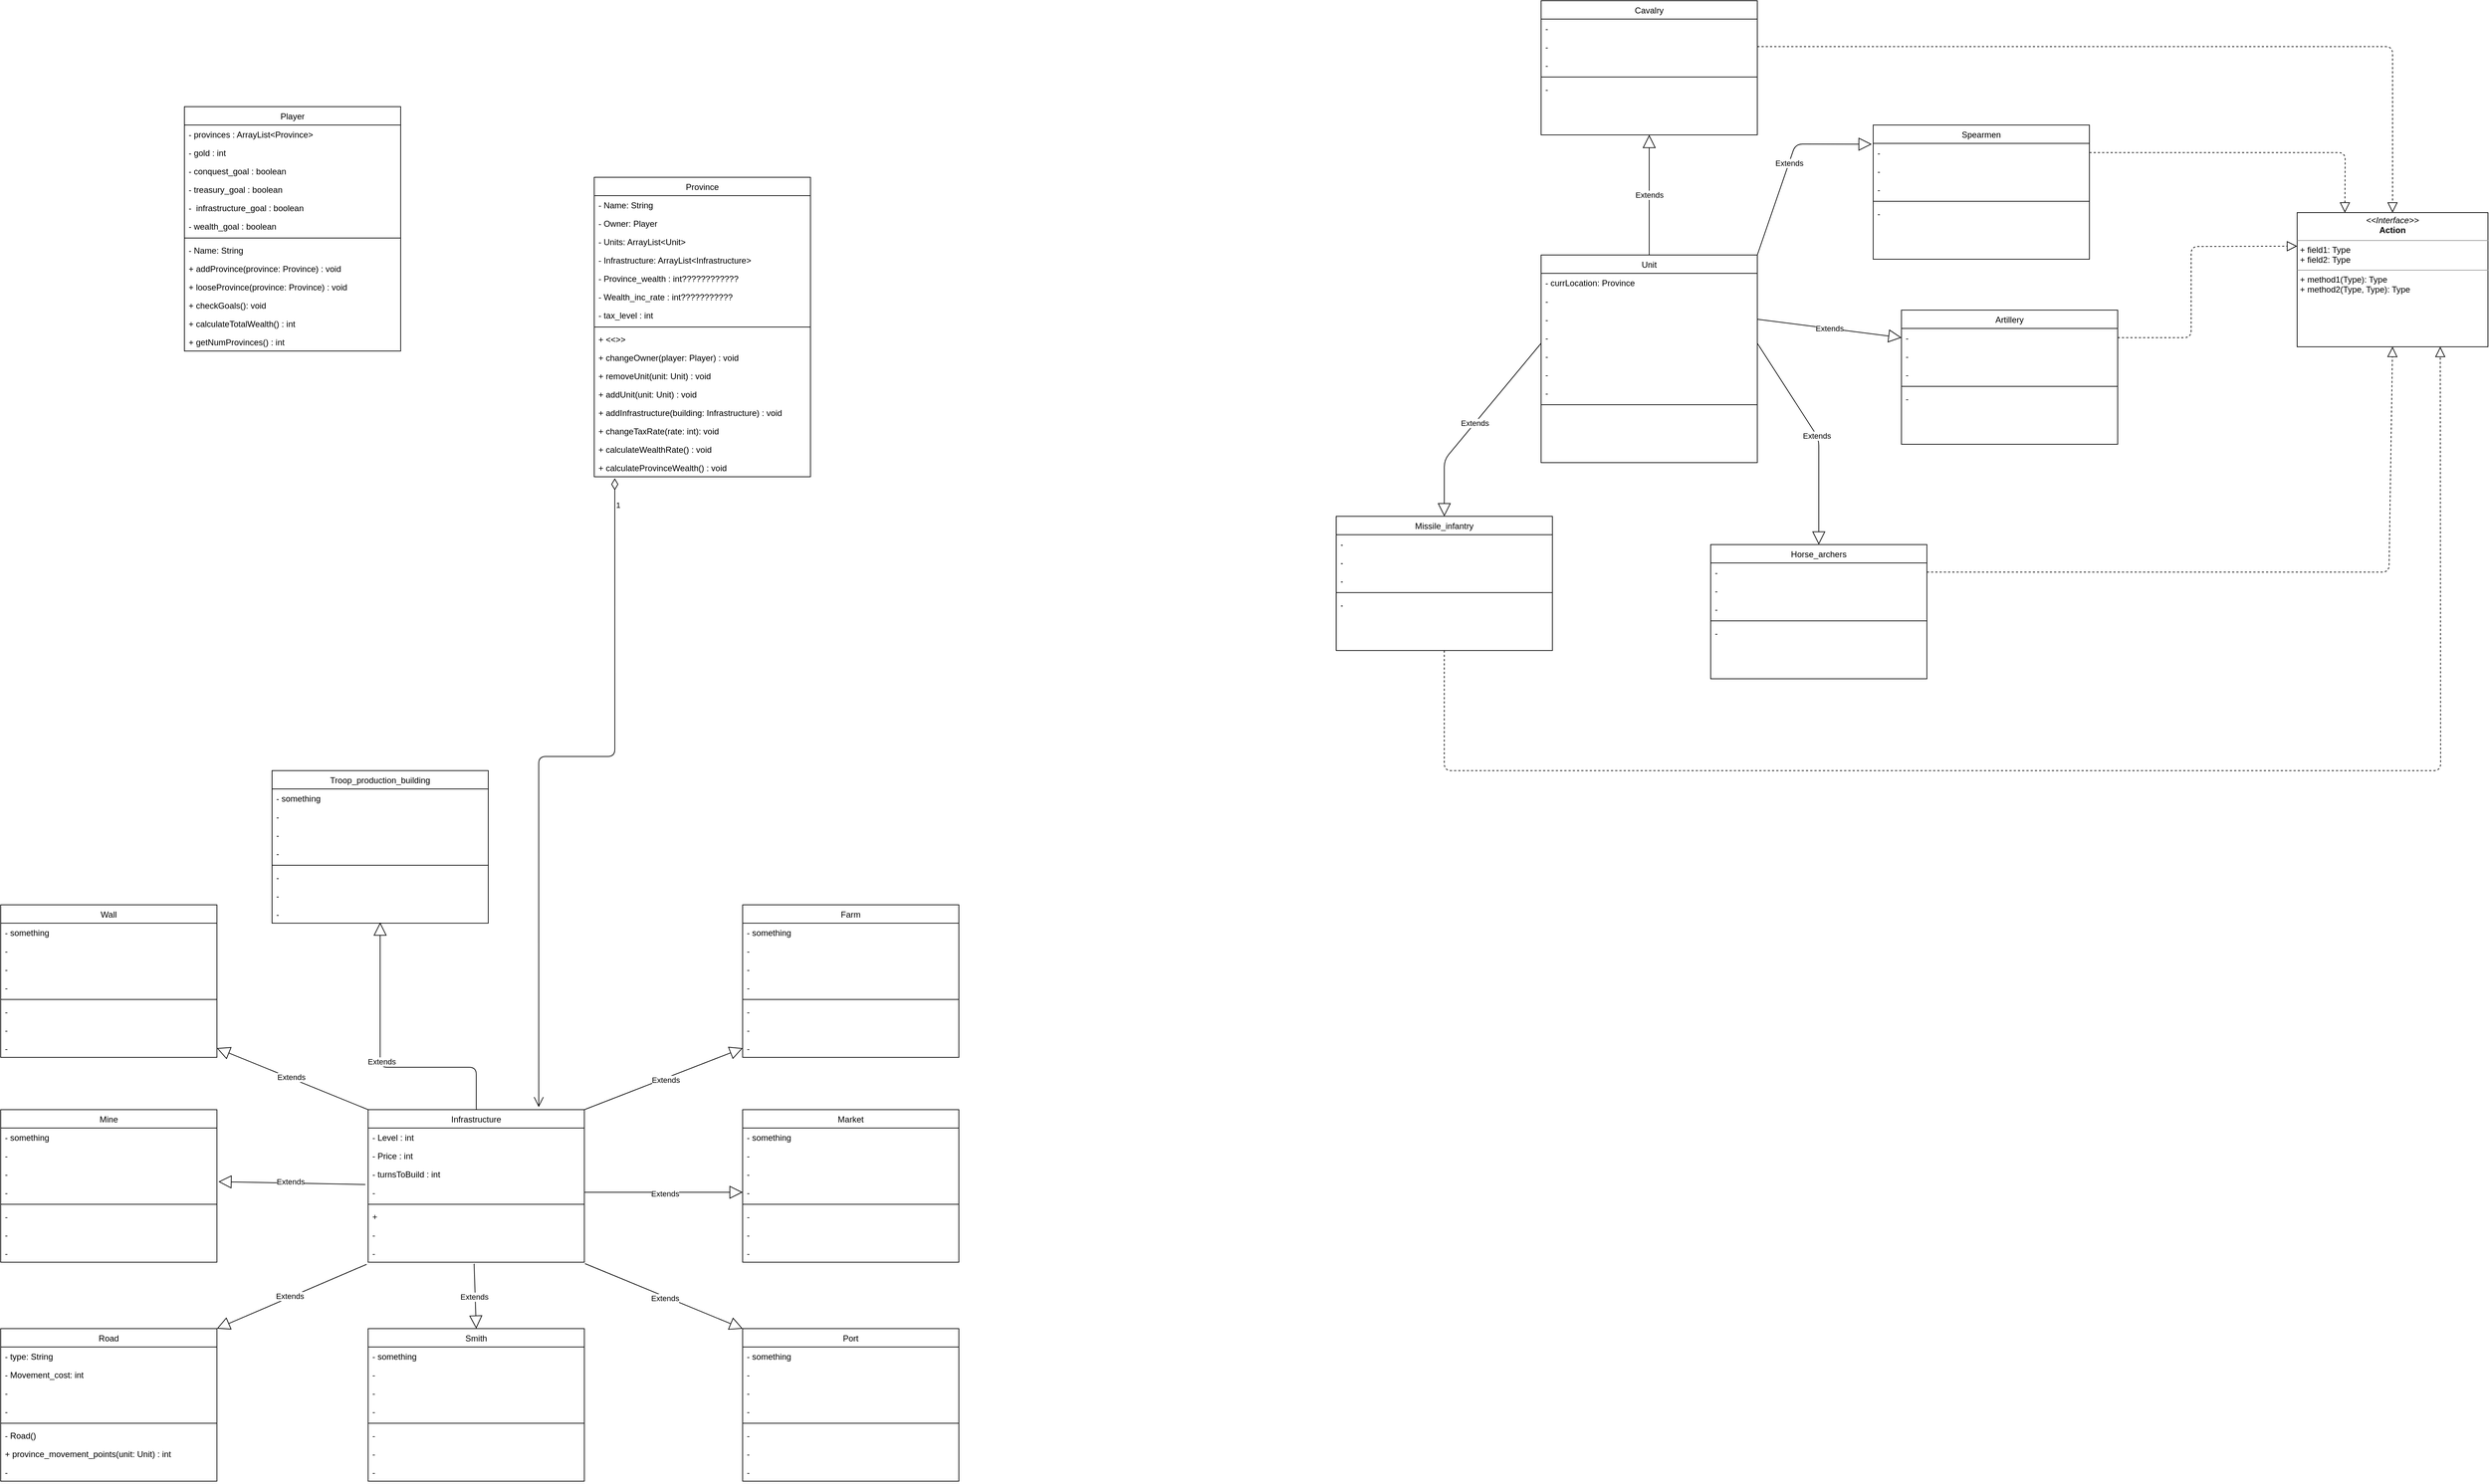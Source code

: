 <mxfile version="13.8.1" type="device"><diagram id="C5RBs43oDa-KdzZeNtuy" name="Page-1"><mxGraphModel dx="946" dy="1831" grid="1" gridSize="10" guides="1" tooltips="1" connect="1" arrows="1" fold="1" page="1" pageScale="1" pageWidth="827" pageHeight="1169" math="0" shadow="0"><root><mxCell id="WIyWlLk6GJQsqaUBKTNV-0"/><mxCell id="WIyWlLk6GJQsqaUBKTNV-1" parent="WIyWlLk6GJQsqaUBKTNV-0"/><mxCell id="051gmtlgjFWfNfmqcf8a-72" value="Market" style="swimlane;fontStyle=0;align=center;verticalAlign=top;childLayout=stackLayout;horizontal=1;startSize=26;horizontalStack=0;resizeParent=1;resizeLast=0;collapsible=1;marginBottom=0;rounded=0;shadow=0;strokeWidth=1;" parent="WIyWlLk6GJQsqaUBKTNV-1" vertex="1"><mxGeometry x="1080" y="760" width="306" height="216" as="geometry"><mxRectangle x="340" y="380" width="170" height="26" as="alternateBounds"/></mxGeometry></mxCell><mxCell id="051gmtlgjFWfNfmqcf8a-73" value="- something" style="text;align=left;verticalAlign=top;spacingLeft=4;spacingRight=4;overflow=hidden;rotatable=0;points=[[0,0.5],[1,0.5]];portConstraint=eastwest;" parent="051gmtlgjFWfNfmqcf8a-72" vertex="1"><mxGeometry y="26" width="306" height="26" as="geometry"/></mxCell><mxCell id="051gmtlgjFWfNfmqcf8a-74" value="-" style="text;align=left;verticalAlign=top;spacingLeft=4;spacingRight=4;overflow=hidden;rotatable=0;points=[[0,0.5],[1,0.5]];portConstraint=eastwest;" parent="051gmtlgjFWfNfmqcf8a-72" vertex="1"><mxGeometry y="52" width="306" height="26" as="geometry"/></mxCell><mxCell id="051gmtlgjFWfNfmqcf8a-75" value="-" style="text;align=left;verticalAlign=top;spacingLeft=4;spacingRight=4;overflow=hidden;rotatable=0;points=[[0,0.5],[1,0.5]];portConstraint=eastwest;" parent="051gmtlgjFWfNfmqcf8a-72" vertex="1"><mxGeometry y="78" width="306" height="26" as="geometry"/></mxCell><mxCell id="051gmtlgjFWfNfmqcf8a-76" value="-" style="text;align=left;verticalAlign=top;spacingLeft=4;spacingRight=4;overflow=hidden;rotatable=0;points=[[0,0.5],[1,0.5]];portConstraint=eastwest;" parent="051gmtlgjFWfNfmqcf8a-72" vertex="1"><mxGeometry y="104" width="306" height="26" as="geometry"/></mxCell><mxCell id="051gmtlgjFWfNfmqcf8a-77" value="" style="line;html=1;strokeWidth=1;align=left;verticalAlign=middle;spacingTop=-1;spacingLeft=3;spacingRight=3;rotatable=0;labelPosition=right;points=[];portConstraint=eastwest;" parent="051gmtlgjFWfNfmqcf8a-72" vertex="1"><mxGeometry y="130" width="306" height="8" as="geometry"/></mxCell><mxCell id="051gmtlgjFWfNfmqcf8a-78" value="-" style="text;align=left;verticalAlign=top;spacingLeft=4;spacingRight=4;overflow=hidden;rotatable=0;points=[[0,0.5],[1,0.5]];portConstraint=eastwest;" parent="051gmtlgjFWfNfmqcf8a-72" vertex="1"><mxGeometry y="138" width="306" height="26" as="geometry"/></mxCell><mxCell id="051gmtlgjFWfNfmqcf8a-79" value="-" style="text;align=left;verticalAlign=top;spacingLeft=4;spacingRight=4;overflow=hidden;rotatable=0;points=[[0,0.5],[1,0.5]];portConstraint=eastwest;" parent="051gmtlgjFWfNfmqcf8a-72" vertex="1"><mxGeometry y="164" width="306" height="26" as="geometry"/></mxCell><mxCell id="051gmtlgjFWfNfmqcf8a-80" value="-" style="text;align=left;verticalAlign=top;spacingLeft=4;spacingRight=4;overflow=hidden;rotatable=0;points=[[0,0.5],[1,0.5]];portConstraint=eastwest;" parent="051gmtlgjFWfNfmqcf8a-72" vertex="1"><mxGeometry y="190" width="306" height="26" as="geometry"/></mxCell><mxCell id="051gmtlgjFWfNfmqcf8a-6" value="Infrastructure" style="swimlane;fontStyle=0;align=center;verticalAlign=top;childLayout=stackLayout;horizontal=1;startSize=26;horizontalStack=0;resizeParent=1;resizeLast=0;collapsible=1;marginBottom=0;rounded=0;shadow=0;strokeWidth=1;" parent="WIyWlLk6GJQsqaUBKTNV-1" vertex="1"><mxGeometry x="550" y="760" width="306" height="216" as="geometry"><mxRectangle x="340" y="380" width="170" height="26" as="alternateBounds"/></mxGeometry></mxCell><mxCell id="051gmtlgjFWfNfmqcf8a-7" value="- Level : int" style="text;align=left;verticalAlign=top;spacingLeft=4;spacingRight=4;overflow=hidden;rotatable=0;points=[[0,0.5],[1,0.5]];portConstraint=eastwest;" parent="051gmtlgjFWfNfmqcf8a-6" vertex="1"><mxGeometry y="26" width="306" height="26" as="geometry"/></mxCell><mxCell id="051gmtlgjFWfNfmqcf8a-8" value="- Price : int" style="text;align=left;verticalAlign=top;spacingLeft=4;spacingRight=4;overflow=hidden;rotatable=0;points=[[0,0.5],[1,0.5]];portConstraint=eastwest;" parent="051gmtlgjFWfNfmqcf8a-6" vertex="1"><mxGeometry y="52" width="306" height="26" as="geometry"/></mxCell><mxCell id="051gmtlgjFWfNfmqcf8a-9" value="- turnsToBuild : int" style="text;align=left;verticalAlign=top;spacingLeft=4;spacingRight=4;overflow=hidden;rotatable=0;points=[[0,0.5],[1,0.5]];portConstraint=eastwest;" parent="051gmtlgjFWfNfmqcf8a-6" vertex="1"><mxGeometry y="78" width="306" height="26" as="geometry"/></mxCell><mxCell id="051gmtlgjFWfNfmqcf8a-10" value="-" style="text;align=left;verticalAlign=top;spacingLeft=4;spacingRight=4;overflow=hidden;rotatable=0;points=[[0,0.5],[1,0.5]];portConstraint=eastwest;" parent="051gmtlgjFWfNfmqcf8a-6" vertex="1"><mxGeometry y="104" width="306" height="26" as="geometry"/></mxCell><mxCell id="051gmtlgjFWfNfmqcf8a-11" value="" style="line;html=1;strokeWidth=1;align=left;verticalAlign=middle;spacingTop=-1;spacingLeft=3;spacingRight=3;rotatable=0;labelPosition=right;points=[];portConstraint=eastwest;" parent="051gmtlgjFWfNfmqcf8a-6" vertex="1"><mxGeometry y="130" width="306" height="8" as="geometry"/></mxCell><mxCell id="051gmtlgjFWfNfmqcf8a-12" value="+ " style="text;align=left;verticalAlign=top;spacingLeft=4;spacingRight=4;overflow=hidden;rotatable=0;points=[[0,0.5],[1,0.5]];portConstraint=eastwest;" parent="051gmtlgjFWfNfmqcf8a-6" vertex="1"><mxGeometry y="138" width="306" height="26" as="geometry"/></mxCell><mxCell id="051gmtlgjFWfNfmqcf8a-13" value="-" style="text;align=left;verticalAlign=top;spacingLeft=4;spacingRight=4;overflow=hidden;rotatable=0;points=[[0,0.5],[1,0.5]];portConstraint=eastwest;" parent="051gmtlgjFWfNfmqcf8a-6" vertex="1"><mxGeometry y="164" width="306" height="26" as="geometry"/></mxCell><mxCell id="051gmtlgjFWfNfmqcf8a-14" value="-" style="text;align=left;verticalAlign=top;spacingLeft=4;spacingRight=4;overflow=hidden;rotatable=0;points=[[0,0.5],[1,0.5]];portConstraint=eastwest;" parent="051gmtlgjFWfNfmqcf8a-6" vertex="1"><mxGeometry y="190" width="306" height="26" as="geometry"/></mxCell><mxCell id="051gmtlgjFWfNfmqcf8a-26" value="Farm" style="swimlane;fontStyle=0;align=center;verticalAlign=top;childLayout=stackLayout;horizontal=1;startSize=26;horizontalStack=0;resizeParent=1;resizeLast=0;collapsible=1;marginBottom=0;rounded=0;shadow=0;strokeWidth=1;" parent="WIyWlLk6GJQsqaUBKTNV-1" vertex="1"><mxGeometry x="1080" y="470" width="306" height="216" as="geometry"><mxRectangle x="340" y="380" width="170" height="26" as="alternateBounds"/></mxGeometry></mxCell><mxCell id="051gmtlgjFWfNfmqcf8a-27" value="- something" style="text;align=left;verticalAlign=top;spacingLeft=4;spacingRight=4;overflow=hidden;rotatable=0;points=[[0,0.5],[1,0.5]];portConstraint=eastwest;" parent="051gmtlgjFWfNfmqcf8a-26" vertex="1"><mxGeometry y="26" width="306" height="26" as="geometry"/></mxCell><mxCell id="051gmtlgjFWfNfmqcf8a-28" value="-" style="text;align=left;verticalAlign=top;spacingLeft=4;spacingRight=4;overflow=hidden;rotatable=0;points=[[0,0.5],[1,0.5]];portConstraint=eastwest;" parent="051gmtlgjFWfNfmqcf8a-26" vertex="1"><mxGeometry y="52" width="306" height="26" as="geometry"/></mxCell><mxCell id="051gmtlgjFWfNfmqcf8a-29" value="-" style="text;align=left;verticalAlign=top;spacingLeft=4;spacingRight=4;overflow=hidden;rotatable=0;points=[[0,0.5],[1,0.5]];portConstraint=eastwest;" parent="051gmtlgjFWfNfmqcf8a-26" vertex="1"><mxGeometry y="78" width="306" height="26" as="geometry"/></mxCell><mxCell id="051gmtlgjFWfNfmqcf8a-30" value="-" style="text;align=left;verticalAlign=top;spacingLeft=4;spacingRight=4;overflow=hidden;rotatable=0;points=[[0,0.5],[1,0.5]];portConstraint=eastwest;" parent="051gmtlgjFWfNfmqcf8a-26" vertex="1"><mxGeometry y="104" width="306" height="26" as="geometry"/></mxCell><mxCell id="051gmtlgjFWfNfmqcf8a-31" value="" style="line;html=1;strokeWidth=1;align=left;verticalAlign=middle;spacingTop=-1;spacingLeft=3;spacingRight=3;rotatable=0;labelPosition=right;points=[];portConstraint=eastwest;" parent="051gmtlgjFWfNfmqcf8a-26" vertex="1"><mxGeometry y="130" width="306" height="8" as="geometry"/></mxCell><mxCell id="051gmtlgjFWfNfmqcf8a-32" value="-" style="text;align=left;verticalAlign=top;spacingLeft=4;spacingRight=4;overflow=hidden;rotatable=0;points=[[0,0.5],[1,0.5]];portConstraint=eastwest;" parent="051gmtlgjFWfNfmqcf8a-26" vertex="1"><mxGeometry y="138" width="306" height="26" as="geometry"/></mxCell><mxCell id="051gmtlgjFWfNfmqcf8a-33" value="-" style="text;align=left;verticalAlign=top;spacingLeft=4;spacingRight=4;overflow=hidden;rotatable=0;points=[[0,0.5],[1,0.5]];portConstraint=eastwest;" parent="051gmtlgjFWfNfmqcf8a-26" vertex="1"><mxGeometry y="164" width="306" height="26" as="geometry"/></mxCell><mxCell id="051gmtlgjFWfNfmqcf8a-34" value="-" style="text;align=left;verticalAlign=top;spacingLeft=4;spacingRight=4;overflow=hidden;rotatable=0;points=[[0,0.5],[1,0.5]];portConstraint=eastwest;" parent="051gmtlgjFWfNfmqcf8a-26" vertex="1"><mxGeometry y="190" width="306" height="26" as="geometry"/></mxCell><mxCell id="051gmtlgjFWfNfmqcf8a-36" value="Wall" style="swimlane;fontStyle=0;align=center;verticalAlign=top;childLayout=stackLayout;horizontal=1;startSize=26;horizontalStack=0;resizeParent=1;resizeLast=0;collapsible=1;marginBottom=0;rounded=0;shadow=0;strokeWidth=1;" parent="WIyWlLk6GJQsqaUBKTNV-1" vertex="1"><mxGeometry x="30" y="470" width="306" height="216" as="geometry"><mxRectangle x="340" y="380" width="170" height="26" as="alternateBounds"/></mxGeometry></mxCell><mxCell id="051gmtlgjFWfNfmqcf8a-37" value="- something" style="text;align=left;verticalAlign=top;spacingLeft=4;spacingRight=4;overflow=hidden;rotatable=0;points=[[0,0.5],[1,0.5]];portConstraint=eastwest;" parent="051gmtlgjFWfNfmqcf8a-36" vertex="1"><mxGeometry y="26" width="306" height="26" as="geometry"/></mxCell><mxCell id="051gmtlgjFWfNfmqcf8a-38" value="-" style="text;align=left;verticalAlign=top;spacingLeft=4;spacingRight=4;overflow=hidden;rotatable=0;points=[[0,0.5],[1,0.5]];portConstraint=eastwest;" parent="051gmtlgjFWfNfmqcf8a-36" vertex="1"><mxGeometry y="52" width="306" height="26" as="geometry"/></mxCell><mxCell id="051gmtlgjFWfNfmqcf8a-39" value="-" style="text;align=left;verticalAlign=top;spacingLeft=4;spacingRight=4;overflow=hidden;rotatable=0;points=[[0,0.5],[1,0.5]];portConstraint=eastwest;" parent="051gmtlgjFWfNfmqcf8a-36" vertex="1"><mxGeometry y="78" width="306" height="26" as="geometry"/></mxCell><mxCell id="051gmtlgjFWfNfmqcf8a-40" value="-" style="text;align=left;verticalAlign=top;spacingLeft=4;spacingRight=4;overflow=hidden;rotatable=0;points=[[0,0.5],[1,0.5]];portConstraint=eastwest;" parent="051gmtlgjFWfNfmqcf8a-36" vertex="1"><mxGeometry y="104" width="306" height="26" as="geometry"/></mxCell><mxCell id="051gmtlgjFWfNfmqcf8a-41" value="" style="line;html=1;strokeWidth=1;align=left;verticalAlign=middle;spacingTop=-1;spacingLeft=3;spacingRight=3;rotatable=0;labelPosition=right;points=[];portConstraint=eastwest;" parent="051gmtlgjFWfNfmqcf8a-36" vertex="1"><mxGeometry y="130" width="306" height="8" as="geometry"/></mxCell><mxCell id="051gmtlgjFWfNfmqcf8a-42" value="-" style="text;align=left;verticalAlign=top;spacingLeft=4;spacingRight=4;overflow=hidden;rotatable=0;points=[[0,0.5],[1,0.5]];portConstraint=eastwest;" parent="051gmtlgjFWfNfmqcf8a-36" vertex="1"><mxGeometry y="138" width="306" height="26" as="geometry"/></mxCell><mxCell id="051gmtlgjFWfNfmqcf8a-43" value="-" style="text;align=left;verticalAlign=top;spacingLeft=4;spacingRight=4;overflow=hidden;rotatable=0;points=[[0,0.5],[1,0.5]];portConstraint=eastwest;" parent="051gmtlgjFWfNfmqcf8a-36" vertex="1"><mxGeometry y="164" width="306" height="26" as="geometry"/></mxCell><mxCell id="051gmtlgjFWfNfmqcf8a-44" value="-" style="text;align=left;verticalAlign=top;spacingLeft=4;spacingRight=4;overflow=hidden;rotatable=0;points=[[0,0.5],[1,0.5]];portConstraint=eastwest;" parent="051gmtlgjFWfNfmqcf8a-36" vertex="1"><mxGeometry y="190" width="306" height="26" as="geometry"/></mxCell><mxCell id="051gmtlgjFWfNfmqcf8a-63" value="Mine" style="swimlane;fontStyle=0;align=center;verticalAlign=top;childLayout=stackLayout;horizontal=1;startSize=26;horizontalStack=0;resizeParent=1;resizeLast=0;collapsible=1;marginBottom=0;rounded=0;shadow=0;strokeWidth=1;" parent="WIyWlLk6GJQsqaUBKTNV-1" vertex="1"><mxGeometry x="30" y="760" width="306" height="216" as="geometry"><mxRectangle x="340" y="380" width="170" height="26" as="alternateBounds"/></mxGeometry></mxCell><mxCell id="051gmtlgjFWfNfmqcf8a-64" value="- something" style="text;align=left;verticalAlign=top;spacingLeft=4;spacingRight=4;overflow=hidden;rotatable=0;points=[[0,0.5],[1,0.5]];portConstraint=eastwest;" parent="051gmtlgjFWfNfmqcf8a-63" vertex="1"><mxGeometry y="26" width="306" height="26" as="geometry"/></mxCell><mxCell id="051gmtlgjFWfNfmqcf8a-65" value="-" style="text;align=left;verticalAlign=top;spacingLeft=4;spacingRight=4;overflow=hidden;rotatable=0;points=[[0,0.5],[1,0.5]];portConstraint=eastwest;" parent="051gmtlgjFWfNfmqcf8a-63" vertex="1"><mxGeometry y="52" width="306" height="26" as="geometry"/></mxCell><mxCell id="051gmtlgjFWfNfmqcf8a-66" value="-" style="text;align=left;verticalAlign=top;spacingLeft=4;spacingRight=4;overflow=hidden;rotatable=0;points=[[0,0.5],[1,0.5]];portConstraint=eastwest;" parent="051gmtlgjFWfNfmqcf8a-63" vertex="1"><mxGeometry y="78" width="306" height="26" as="geometry"/></mxCell><mxCell id="051gmtlgjFWfNfmqcf8a-67" value="-" style="text;align=left;verticalAlign=top;spacingLeft=4;spacingRight=4;overflow=hidden;rotatable=0;points=[[0,0.5],[1,0.5]];portConstraint=eastwest;" parent="051gmtlgjFWfNfmqcf8a-63" vertex="1"><mxGeometry y="104" width="306" height="26" as="geometry"/></mxCell><mxCell id="051gmtlgjFWfNfmqcf8a-68" value="" style="line;html=1;strokeWidth=1;align=left;verticalAlign=middle;spacingTop=-1;spacingLeft=3;spacingRight=3;rotatable=0;labelPosition=right;points=[];portConstraint=eastwest;" parent="051gmtlgjFWfNfmqcf8a-63" vertex="1"><mxGeometry y="130" width="306" height="8" as="geometry"/></mxCell><mxCell id="051gmtlgjFWfNfmqcf8a-69" value="-" style="text;align=left;verticalAlign=top;spacingLeft=4;spacingRight=4;overflow=hidden;rotatable=0;points=[[0,0.5],[1,0.5]];portConstraint=eastwest;" parent="051gmtlgjFWfNfmqcf8a-63" vertex="1"><mxGeometry y="138" width="306" height="26" as="geometry"/></mxCell><mxCell id="051gmtlgjFWfNfmqcf8a-70" value="-" style="text;align=left;verticalAlign=top;spacingLeft=4;spacingRight=4;overflow=hidden;rotatable=0;points=[[0,0.5],[1,0.5]];portConstraint=eastwest;" parent="051gmtlgjFWfNfmqcf8a-63" vertex="1"><mxGeometry y="164" width="306" height="26" as="geometry"/></mxCell><mxCell id="051gmtlgjFWfNfmqcf8a-71" value="-" style="text;align=left;verticalAlign=top;spacingLeft=4;spacingRight=4;overflow=hidden;rotatable=0;points=[[0,0.5],[1,0.5]];portConstraint=eastwest;" parent="051gmtlgjFWfNfmqcf8a-63" vertex="1"><mxGeometry y="190" width="306" height="26" as="geometry"/></mxCell><mxCell id="zkfFHV4jXpPFQw0GAbJ--13" value="Province" style="swimlane;fontStyle=0;align=center;verticalAlign=top;childLayout=stackLayout;horizontal=1;startSize=26;horizontalStack=0;resizeParent=1;resizeLast=0;collapsible=1;marginBottom=0;rounded=0;shadow=0;strokeWidth=1;" parent="WIyWlLk6GJQsqaUBKTNV-1" vertex="1"><mxGeometry x="870" y="-560" width="306" height="424" as="geometry"><mxRectangle x="340" y="380" width="170" height="26" as="alternateBounds"/></mxGeometry></mxCell><mxCell id="051gmtlgjFWfNfmqcf8a-0" value="- Name: String" style="text;align=left;verticalAlign=top;spacingLeft=4;spacingRight=4;overflow=hidden;rotatable=0;points=[[0,0.5],[1,0.5]];portConstraint=eastwest;" parent="zkfFHV4jXpPFQw0GAbJ--13" vertex="1"><mxGeometry y="26" width="306" height="26" as="geometry"/></mxCell><mxCell id="zkfFHV4jXpPFQw0GAbJ--14" value="- Owner: Player" style="text;align=left;verticalAlign=top;spacingLeft=4;spacingRight=4;overflow=hidden;rotatable=0;points=[[0,0.5],[1,0.5]];portConstraint=eastwest;" parent="zkfFHV4jXpPFQw0GAbJ--13" vertex="1"><mxGeometry y="52" width="306" height="26" as="geometry"/></mxCell><mxCell id="051gmtlgjFWfNfmqcf8a-1" value="- Units: ArrayList&lt;Unit&gt;" style="text;align=left;verticalAlign=top;spacingLeft=4;spacingRight=4;overflow=hidden;rotatable=0;points=[[0,0.5],[1,0.5]];portConstraint=eastwest;" parent="zkfFHV4jXpPFQw0GAbJ--13" vertex="1"><mxGeometry y="78" width="306" height="26" as="geometry"/></mxCell><mxCell id="051gmtlgjFWfNfmqcf8a-2" value="- Infrastructure: ArrayList&lt;Infrastructure&gt;" style="text;align=left;verticalAlign=top;spacingLeft=4;spacingRight=4;overflow=hidden;rotatable=0;points=[[0,0.5],[1,0.5]];portConstraint=eastwest;" parent="zkfFHV4jXpPFQw0GAbJ--13" vertex="1"><mxGeometry y="104" width="306" height="26" as="geometry"/></mxCell><mxCell id="051gmtlgjFWfNfmqcf8a-15" value="- Province_wealth : int????????????" style="text;align=left;verticalAlign=top;spacingLeft=4;spacingRight=4;overflow=hidden;rotatable=0;points=[[0,0.5],[1,0.5]];portConstraint=eastwest;" parent="zkfFHV4jXpPFQw0GAbJ--13" vertex="1"><mxGeometry y="130" width="306" height="26" as="geometry"/></mxCell><mxCell id="051gmtlgjFWfNfmqcf8a-16" value="- Wealth_inc_rate : int???????????" style="text;align=left;verticalAlign=top;spacingLeft=4;spacingRight=4;overflow=hidden;rotatable=0;points=[[0,0.5],[1,0.5]];portConstraint=eastwest;" parent="zkfFHV4jXpPFQw0GAbJ--13" vertex="1"><mxGeometry y="156" width="306" height="26" as="geometry"/></mxCell><mxCell id="051gmtlgjFWfNfmqcf8a-3" value="- tax_level : int" style="text;align=left;verticalAlign=top;spacingLeft=4;spacingRight=4;overflow=hidden;rotatable=0;points=[[0,0.5],[1,0.5]];portConstraint=eastwest;" parent="zkfFHV4jXpPFQw0GAbJ--13" vertex="1"><mxGeometry y="182" width="306" height="26" as="geometry"/></mxCell><mxCell id="zkfFHV4jXpPFQw0GAbJ--15" value="" style="line;html=1;strokeWidth=1;align=left;verticalAlign=middle;spacingTop=-1;spacingLeft=3;spacingRight=3;rotatable=0;labelPosition=right;points=[];portConstraint=eastwest;" parent="zkfFHV4jXpPFQw0GAbJ--13" vertex="1"><mxGeometry y="208" width="306" height="8" as="geometry"/></mxCell><mxCell id="051gmtlgjFWfNfmqcf8a-4" value="+ &lt;&lt;&gt;&gt;" style="text;align=left;verticalAlign=top;spacingLeft=4;spacingRight=4;overflow=hidden;rotatable=0;points=[[0,0.5],[1,0.5]];portConstraint=eastwest;" parent="zkfFHV4jXpPFQw0GAbJ--13" vertex="1"><mxGeometry y="216" width="306" height="26" as="geometry"/></mxCell><mxCell id="051gmtlgjFWfNfmqcf8a-5" value="+ changeOwner(player: Player) : void" style="text;align=left;verticalAlign=top;spacingLeft=4;spacingRight=4;overflow=hidden;rotatable=0;points=[[0,0.5],[1,0.5]];portConstraint=eastwest;" parent="zkfFHV4jXpPFQw0GAbJ--13" vertex="1"><mxGeometry y="242" width="306" height="26" as="geometry"/></mxCell><mxCell id="B96SqQ_CS2x9p4dho4Kg-99" value="+ removeUnit(unit: Unit) : void" style="text;align=left;verticalAlign=top;spacingLeft=4;spacingRight=4;overflow=hidden;rotatable=0;points=[[0,0.5],[1,0.5]];portConstraint=eastwest;" parent="zkfFHV4jXpPFQw0GAbJ--13" vertex="1"><mxGeometry y="268" width="306" height="26" as="geometry"/></mxCell><mxCell id="B96SqQ_CS2x9p4dho4Kg-100" value="+ addUnit(unit: Unit) : void" style="text;align=left;verticalAlign=top;spacingLeft=4;spacingRight=4;overflow=hidden;rotatable=0;points=[[0,0.5],[1,0.5]];portConstraint=eastwest;" parent="zkfFHV4jXpPFQw0GAbJ--13" vertex="1"><mxGeometry y="294" width="306" height="26" as="geometry"/></mxCell><mxCell id="B96SqQ_CS2x9p4dho4Kg-108" value="+ addInfrastructure(building: Infrastructure) : void" style="text;align=left;verticalAlign=top;spacingLeft=4;spacingRight=4;overflow=hidden;rotatable=0;points=[[0,0.5],[1,0.5]];portConstraint=eastwest;" parent="zkfFHV4jXpPFQw0GAbJ--13" vertex="1"><mxGeometry y="320" width="306" height="26" as="geometry"/></mxCell><mxCell id="B96SqQ_CS2x9p4dho4Kg-109" value="+ changeTaxRate(rate: int): void" style="text;align=left;verticalAlign=top;spacingLeft=4;spacingRight=4;overflow=hidden;rotatable=0;points=[[0,0.5],[1,0.5]];portConstraint=eastwest;" parent="zkfFHV4jXpPFQw0GAbJ--13" vertex="1"><mxGeometry y="346" width="306" height="26" as="geometry"/></mxCell><mxCell id="B96SqQ_CS2x9p4dho4Kg-110" value="+ calculateWealthRate() : void" style="text;align=left;verticalAlign=top;spacingLeft=4;spacingRight=4;overflow=hidden;rotatable=0;points=[[0,0.5],[1,0.5]];portConstraint=eastwest;" parent="zkfFHV4jXpPFQw0GAbJ--13" vertex="1"><mxGeometry y="372" width="306" height="26" as="geometry"/></mxCell><mxCell id="B96SqQ_CS2x9p4dho4Kg-111" value="+ calculateProvinceWealth() : void" style="text;align=left;verticalAlign=top;spacingLeft=4;spacingRight=4;overflow=hidden;rotatable=0;points=[[0,0.5],[1,0.5]];portConstraint=eastwest;" parent="zkfFHV4jXpPFQw0GAbJ--13" vertex="1"><mxGeometry y="398" width="306" height="26" as="geometry"/></mxCell><mxCell id="051gmtlgjFWfNfmqcf8a-45" value="Smith" style="swimlane;fontStyle=0;align=center;verticalAlign=top;childLayout=stackLayout;horizontal=1;startSize=26;horizontalStack=0;resizeParent=1;resizeLast=0;collapsible=1;marginBottom=0;rounded=0;shadow=0;strokeWidth=1;" parent="WIyWlLk6GJQsqaUBKTNV-1" vertex="1"><mxGeometry x="550" y="1070" width="306" height="216" as="geometry"><mxRectangle x="340" y="380" width="170" height="26" as="alternateBounds"/></mxGeometry></mxCell><mxCell id="051gmtlgjFWfNfmqcf8a-46" value="- something" style="text;align=left;verticalAlign=top;spacingLeft=4;spacingRight=4;overflow=hidden;rotatable=0;points=[[0,0.5],[1,0.5]];portConstraint=eastwest;" parent="051gmtlgjFWfNfmqcf8a-45" vertex="1"><mxGeometry y="26" width="306" height="26" as="geometry"/></mxCell><mxCell id="051gmtlgjFWfNfmqcf8a-47" value="-" style="text;align=left;verticalAlign=top;spacingLeft=4;spacingRight=4;overflow=hidden;rotatable=0;points=[[0,0.5],[1,0.5]];portConstraint=eastwest;" parent="051gmtlgjFWfNfmqcf8a-45" vertex="1"><mxGeometry y="52" width="306" height="26" as="geometry"/></mxCell><mxCell id="051gmtlgjFWfNfmqcf8a-48" value="-" style="text;align=left;verticalAlign=top;spacingLeft=4;spacingRight=4;overflow=hidden;rotatable=0;points=[[0,0.5],[1,0.5]];portConstraint=eastwest;" parent="051gmtlgjFWfNfmqcf8a-45" vertex="1"><mxGeometry y="78" width="306" height="26" as="geometry"/></mxCell><mxCell id="051gmtlgjFWfNfmqcf8a-49" value="-" style="text;align=left;verticalAlign=top;spacingLeft=4;spacingRight=4;overflow=hidden;rotatable=0;points=[[0,0.5],[1,0.5]];portConstraint=eastwest;" parent="051gmtlgjFWfNfmqcf8a-45" vertex="1"><mxGeometry y="104" width="306" height="26" as="geometry"/></mxCell><mxCell id="051gmtlgjFWfNfmqcf8a-50" value="" style="line;html=1;strokeWidth=1;align=left;verticalAlign=middle;spacingTop=-1;spacingLeft=3;spacingRight=3;rotatable=0;labelPosition=right;points=[];portConstraint=eastwest;" parent="051gmtlgjFWfNfmqcf8a-45" vertex="1"><mxGeometry y="130" width="306" height="8" as="geometry"/></mxCell><mxCell id="051gmtlgjFWfNfmqcf8a-51" value="-" style="text;align=left;verticalAlign=top;spacingLeft=4;spacingRight=4;overflow=hidden;rotatable=0;points=[[0,0.5],[1,0.5]];portConstraint=eastwest;" parent="051gmtlgjFWfNfmqcf8a-45" vertex="1"><mxGeometry y="138" width="306" height="26" as="geometry"/></mxCell><mxCell id="051gmtlgjFWfNfmqcf8a-52" value="-" style="text;align=left;verticalAlign=top;spacingLeft=4;spacingRight=4;overflow=hidden;rotatable=0;points=[[0,0.5],[1,0.5]];portConstraint=eastwest;" parent="051gmtlgjFWfNfmqcf8a-45" vertex="1"><mxGeometry y="164" width="306" height="26" as="geometry"/></mxCell><mxCell id="051gmtlgjFWfNfmqcf8a-53" value="-" style="text;align=left;verticalAlign=top;spacingLeft=4;spacingRight=4;overflow=hidden;rotatable=0;points=[[0,0.5],[1,0.5]];portConstraint=eastwest;" parent="051gmtlgjFWfNfmqcf8a-45" vertex="1"><mxGeometry y="190" width="306" height="26" as="geometry"/></mxCell><mxCell id="051gmtlgjFWfNfmqcf8a-81" value="Port" style="swimlane;fontStyle=0;align=center;verticalAlign=top;childLayout=stackLayout;horizontal=1;startSize=26;horizontalStack=0;resizeParent=1;resizeLast=0;collapsible=1;marginBottom=0;rounded=0;shadow=0;strokeWidth=1;" parent="WIyWlLk6GJQsqaUBKTNV-1" vertex="1"><mxGeometry x="1080" y="1070" width="306" height="216" as="geometry"><mxRectangle x="340" y="380" width="170" height="26" as="alternateBounds"/></mxGeometry></mxCell><mxCell id="051gmtlgjFWfNfmqcf8a-82" value="- something" style="text;align=left;verticalAlign=top;spacingLeft=4;spacingRight=4;overflow=hidden;rotatable=0;points=[[0,0.5],[1,0.5]];portConstraint=eastwest;" parent="051gmtlgjFWfNfmqcf8a-81" vertex="1"><mxGeometry y="26" width="306" height="26" as="geometry"/></mxCell><mxCell id="051gmtlgjFWfNfmqcf8a-83" value="-" style="text;align=left;verticalAlign=top;spacingLeft=4;spacingRight=4;overflow=hidden;rotatable=0;points=[[0,0.5],[1,0.5]];portConstraint=eastwest;" parent="051gmtlgjFWfNfmqcf8a-81" vertex="1"><mxGeometry y="52" width="306" height="26" as="geometry"/></mxCell><mxCell id="051gmtlgjFWfNfmqcf8a-84" value="-" style="text;align=left;verticalAlign=top;spacingLeft=4;spacingRight=4;overflow=hidden;rotatable=0;points=[[0,0.5],[1,0.5]];portConstraint=eastwest;" parent="051gmtlgjFWfNfmqcf8a-81" vertex="1"><mxGeometry y="78" width="306" height="26" as="geometry"/></mxCell><mxCell id="051gmtlgjFWfNfmqcf8a-85" value="-" style="text;align=left;verticalAlign=top;spacingLeft=4;spacingRight=4;overflow=hidden;rotatable=0;points=[[0,0.5],[1,0.5]];portConstraint=eastwest;" parent="051gmtlgjFWfNfmqcf8a-81" vertex="1"><mxGeometry y="104" width="306" height="26" as="geometry"/></mxCell><mxCell id="051gmtlgjFWfNfmqcf8a-86" value="" style="line;html=1;strokeWidth=1;align=left;verticalAlign=middle;spacingTop=-1;spacingLeft=3;spacingRight=3;rotatable=0;labelPosition=right;points=[];portConstraint=eastwest;" parent="051gmtlgjFWfNfmqcf8a-81" vertex="1"><mxGeometry y="130" width="306" height="8" as="geometry"/></mxCell><mxCell id="051gmtlgjFWfNfmqcf8a-87" value="-" style="text;align=left;verticalAlign=top;spacingLeft=4;spacingRight=4;overflow=hidden;rotatable=0;points=[[0,0.5],[1,0.5]];portConstraint=eastwest;" parent="051gmtlgjFWfNfmqcf8a-81" vertex="1"><mxGeometry y="138" width="306" height="26" as="geometry"/></mxCell><mxCell id="051gmtlgjFWfNfmqcf8a-88" value="-" style="text;align=left;verticalAlign=top;spacingLeft=4;spacingRight=4;overflow=hidden;rotatable=0;points=[[0,0.5],[1,0.5]];portConstraint=eastwest;" parent="051gmtlgjFWfNfmqcf8a-81" vertex="1"><mxGeometry y="164" width="306" height="26" as="geometry"/></mxCell><mxCell id="051gmtlgjFWfNfmqcf8a-89" value="-" style="text;align=left;verticalAlign=top;spacingLeft=4;spacingRight=4;overflow=hidden;rotatable=0;points=[[0,0.5],[1,0.5]];portConstraint=eastwest;" parent="051gmtlgjFWfNfmqcf8a-81" vertex="1"><mxGeometry y="190" width="306" height="26" as="geometry"/></mxCell><mxCell id="051gmtlgjFWfNfmqcf8a-54" value="Road" style="swimlane;fontStyle=0;align=center;verticalAlign=top;childLayout=stackLayout;horizontal=1;startSize=26;horizontalStack=0;resizeParent=1;resizeLast=0;collapsible=1;marginBottom=0;rounded=0;shadow=0;strokeWidth=1;" parent="WIyWlLk6GJQsqaUBKTNV-1" vertex="1"><mxGeometry x="30" y="1070" width="306" height="216" as="geometry"><mxRectangle x="340" y="380" width="170" height="26" as="alternateBounds"/></mxGeometry></mxCell><mxCell id="051gmtlgjFWfNfmqcf8a-55" value="- type: String" style="text;align=left;verticalAlign=top;spacingLeft=4;spacingRight=4;overflow=hidden;rotatable=0;points=[[0,0.5],[1,0.5]];portConstraint=eastwest;" parent="051gmtlgjFWfNfmqcf8a-54" vertex="1"><mxGeometry y="26" width="306" height="26" as="geometry"/></mxCell><mxCell id="051gmtlgjFWfNfmqcf8a-56" value="- Movement_cost: int" style="text;align=left;verticalAlign=top;spacingLeft=4;spacingRight=4;overflow=hidden;rotatable=0;points=[[0,0.5],[1,0.5]];portConstraint=eastwest;" parent="051gmtlgjFWfNfmqcf8a-54" vertex="1"><mxGeometry y="52" width="306" height="26" as="geometry"/></mxCell><mxCell id="051gmtlgjFWfNfmqcf8a-57" value="-" style="text;align=left;verticalAlign=top;spacingLeft=4;spacingRight=4;overflow=hidden;rotatable=0;points=[[0,0.5],[1,0.5]];portConstraint=eastwest;" parent="051gmtlgjFWfNfmqcf8a-54" vertex="1"><mxGeometry y="78" width="306" height="26" as="geometry"/></mxCell><mxCell id="051gmtlgjFWfNfmqcf8a-58" value="-" style="text;align=left;verticalAlign=top;spacingLeft=4;spacingRight=4;overflow=hidden;rotatable=0;points=[[0,0.5],[1,0.5]];portConstraint=eastwest;" parent="051gmtlgjFWfNfmqcf8a-54" vertex="1"><mxGeometry y="104" width="306" height="26" as="geometry"/></mxCell><mxCell id="051gmtlgjFWfNfmqcf8a-59" value="" style="line;html=1;strokeWidth=1;align=left;verticalAlign=middle;spacingTop=-1;spacingLeft=3;spacingRight=3;rotatable=0;labelPosition=right;points=[];portConstraint=eastwest;" parent="051gmtlgjFWfNfmqcf8a-54" vertex="1"><mxGeometry y="130" width="306" height="8" as="geometry"/></mxCell><mxCell id="051gmtlgjFWfNfmqcf8a-60" value="- Road()" style="text;align=left;verticalAlign=top;spacingLeft=4;spacingRight=4;overflow=hidden;rotatable=0;points=[[0,0.5],[1,0.5]];portConstraint=eastwest;" parent="051gmtlgjFWfNfmqcf8a-54" vertex="1"><mxGeometry y="138" width="306" height="26" as="geometry"/></mxCell><mxCell id="051gmtlgjFWfNfmqcf8a-61" value="+ province_movement_points(unit: Unit) : int" style="text;align=left;verticalAlign=top;spacingLeft=4;spacingRight=4;overflow=hidden;rotatable=0;points=[[0,0.5],[1,0.5]];portConstraint=eastwest;" parent="051gmtlgjFWfNfmqcf8a-54" vertex="1"><mxGeometry y="164" width="306" height="26" as="geometry"/></mxCell><mxCell id="051gmtlgjFWfNfmqcf8a-62" value="-" style="text;align=left;verticalAlign=top;spacingLeft=4;spacingRight=4;overflow=hidden;rotatable=0;points=[[0,0.5],[1,0.5]];portConstraint=eastwest;" parent="051gmtlgjFWfNfmqcf8a-54" vertex="1"><mxGeometry y="190" width="306" height="26" as="geometry"/></mxCell><mxCell id="051gmtlgjFWfNfmqcf8a-90" value="Extends" style="endArrow=block;endSize=16;endFill=0;html=1;entryX=1.007;entryY=-0.077;entryDx=0;entryDy=0;entryPerimeter=0;exitX=-0.013;exitY=0.077;exitDx=0;exitDy=0;exitPerimeter=0;" parent="WIyWlLk6GJQsqaUBKTNV-1" source="051gmtlgjFWfNfmqcf8a-10" target="051gmtlgjFWfNfmqcf8a-67" edge="1"><mxGeometry x="0.02" y="-2" width="160" relative="1" as="geometry"><mxPoint x="520" y="890" as="sourcePoint"/><mxPoint x="520" y="780" as="targetPoint"/><mxPoint as="offset"/></mxGeometry></mxCell><mxCell id="051gmtlgjFWfNfmqcf8a-91" value="Extends" style="endArrow=block;endSize=16;endFill=0;html=1;entryX=1;entryY=0.5;entryDx=0;entryDy=0;exitX=0;exitY=0;exitDx=0;exitDy=0;" parent="WIyWlLk6GJQsqaUBKTNV-1" source="051gmtlgjFWfNfmqcf8a-6" target="051gmtlgjFWfNfmqcf8a-44" edge="1"><mxGeometry x="0.02" y="-2" width="160" relative="1" as="geometry"><mxPoint x="543.88" y="724" as="sourcePoint"/><mxPoint x="336.0" y="719.996" as="targetPoint"/><mxPoint as="offset"/></mxGeometry></mxCell><mxCell id="051gmtlgjFWfNfmqcf8a-92" value="Extends" style="endArrow=block;endSize=16;endFill=0;html=1;entryX=0.5;entryY=0.962;entryDx=0;entryDy=0;entryPerimeter=0;exitX=0.5;exitY=0;exitDx=0;exitDy=0;" parent="WIyWlLk6GJQsqaUBKTNV-1" source="051gmtlgjFWfNfmqcf8a-6" target="051gmtlgjFWfNfmqcf8a-25" edge="1"><mxGeometry x="0.02" y="-2" width="160" relative="1" as="geometry"><mxPoint x="940" y="700" as="sourcePoint"/><mxPoint x="732.12" y="695.996" as="targetPoint"/><mxPoint as="offset"/><Array as="points"><mxPoint x="703" y="700"/><mxPoint x="567" y="700"/></Array></mxGeometry></mxCell><mxCell id="051gmtlgjFWfNfmqcf8a-93" value="Extends" style="endArrow=block;endSize=16;endFill=0;html=1;entryX=0;entryY=0.5;entryDx=0;entryDy=0;exitX=1;exitY=0;exitDx=0;exitDy=0;" parent="WIyWlLk6GJQsqaUBKTNV-1" source="051gmtlgjFWfNfmqcf8a-6" target="051gmtlgjFWfNfmqcf8a-34" edge="1"><mxGeometry x="0.02" y="-2" width="160" relative="1" as="geometry"><mxPoint x="930" y="730" as="sourcePoint"/><mxPoint x="722.12" y="725.996" as="targetPoint"/><mxPoint as="offset"/></mxGeometry></mxCell><mxCell id="051gmtlgjFWfNfmqcf8a-94" value="Extends" style="endArrow=block;endSize=16;endFill=0;html=1;exitX=1;exitY=0.5;exitDx=0;exitDy=0;entryX=0;entryY=0.5;entryDx=0;entryDy=0;" parent="WIyWlLk6GJQsqaUBKTNV-1" source="051gmtlgjFWfNfmqcf8a-10" target="051gmtlgjFWfNfmqcf8a-76" edge="1"><mxGeometry x="0.02" y="-2" width="160" relative="1" as="geometry"><mxPoint x="870" y="880" as="sourcePoint"/><mxPoint x="1040" y="880" as="targetPoint"/><mxPoint as="offset"/></mxGeometry></mxCell><mxCell id="051gmtlgjFWfNfmqcf8a-95" value="Extends" style="endArrow=block;endSize=16;endFill=0;html=1;entryX=0;entryY=0;entryDx=0;entryDy=0;exitX=1.003;exitY=1.077;exitDx=0;exitDy=0;exitPerimeter=0;" parent="WIyWlLk6GJQsqaUBKTNV-1" source="051gmtlgjFWfNfmqcf8a-14" target="051gmtlgjFWfNfmqcf8a-81" edge="1"><mxGeometry x="0.02" y="-2" width="160" relative="1" as="geometry"><mxPoint x="880" y="990" as="sourcePoint"/><mxPoint x="732.12" y="1015.996" as="targetPoint"/><mxPoint as="offset"/></mxGeometry></mxCell><mxCell id="051gmtlgjFWfNfmqcf8a-96" value="Extends" style="endArrow=block;endSize=16;endFill=0;html=1;exitX=0.49;exitY=1.077;exitDx=0;exitDy=0;exitPerimeter=0;entryX=0.5;entryY=0;entryDx=0;entryDy=0;" parent="WIyWlLk6GJQsqaUBKTNV-1" source="051gmtlgjFWfNfmqcf8a-14" target="051gmtlgjFWfNfmqcf8a-45" edge="1"><mxGeometry x="0.02" y="-2" width="160" relative="1" as="geometry"><mxPoint x="700" y="996" as="sourcePoint"/><mxPoint x="700" y="1050" as="targetPoint"/><mxPoint as="offset"/></mxGeometry></mxCell><mxCell id="051gmtlgjFWfNfmqcf8a-97" value="Extends" style="endArrow=block;endSize=16;endFill=0;html=1;entryX=1;entryY=0;entryDx=0;entryDy=0;exitX=-0.007;exitY=1.115;exitDx=0;exitDy=0;exitPerimeter=0;" parent="WIyWlLk6GJQsqaUBKTNV-1" source="051gmtlgjFWfNfmqcf8a-14" target="051gmtlgjFWfNfmqcf8a-54" edge="1"><mxGeometry x="0.02" y="-2" width="160" relative="1" as="geometry"><mxPoint x="450" y="1050" as="sourcePoint"/><mxPoint x="242.12" y="1045.996" as="targetPoint"/><mxPoint as="offset"/></mxGeometry></mxCell><mxCell id="B96SqQ_CS2x9p4dho4Kg-58" value="Extends" style="endArrow=block;endSize=16;endFill=0;html=1;entryX=0.5;entryY=1;entryDx=0;entryDy=0;exitX=0.5;exitY=0;exitDx=0;exitDy=0;" parent="WIyWlLk6GJQsqaUBKTNV-1" source="B96SqQ_CS2x9p4dho4Kg-1" target="B96SqQ_CS2x9p4dho4Kg-12" edge="1"><mxGeometry width="160" relative="1" as="geometry"><mxPoint x="2340" y="-500" as="sourcePoint"/><mxPoint x="2500" y="-500" as="targetPoint"/></mxGeometry></mxCell><mxCell id="B96SqQ_CS2x9p4dho4Kg-65" value="Extends" style="endArrow=block;endSize=16;endFill=0;html=1;entryX=-0.007;entryY=0.045;entryDx=0;entryDy=0;exitX=1;exitY=0;exitDx=0;exitDy=0;entryPerimeter=0;" parent="WIyWlLk6GJQsqaUBKTNV-1" source="B96SqQ_CS2x9p4dho4Kg-1" target="B96SqQ_CS2x9p4dho4Kg-24" edge="1"><mxGeometry width="160" relative="1" as="geometry"><mxPoint x="2510" y="-500" as="sourcePoint"/><mxPoint x="2510" y="-670" as="targetPoint"/><Array as="points"><mxPoint x="2570" y="-607"/></Array></mxGeometry></mxCell><mxCell id="B96SqQ_CS2x9p4dho4Kg-66" value="Extends" style="endArrow=block;endSize=16;endFill=0;html=1;entryX=0;entryY=0.5;entryDx=0;entryDy=0;exitX=1;exitY=0.5;exitDx=0;exitDy=0;" parent="WIyWlLk6GJQsqaUBKTNV-1" target="B96SqQ_CS2x9p4dho4Kg-53" edge="1"><mxGeometry width="160" relative="1" as="geometry"><mxPoint x="2516" y="-359" as="sourcePoint"/><mxPoint x="2620" y="-420" as="targetPoint"/></mxGeometry></mxCell><mxCell id="B96SqQ_CS2x9p4dho4Kg-67" value="Extends" style="endArrow=block;endSize=16;endFill=0;html=1;exitX=1;exitY=0.5;exitDx=0;exitDy=0;entryX=0.5;entryY=0;entryDx=0;entryDy=0;" parent="WIyWlLk6GJQsqaUBKTNV-1" target="B96SqQ_CS2x9p4dho4Kg-46" edge="1"><mxGeometry width="160" relative="1" as="geometry"><mxPoint x="2516" y="-325" as="sourcePoint"/><mxPoint x="2650" y="-70" as="targetPoint"/><Array as="points"><mxPoint x="2603" y="-190"/></Array></mxGeometry></mxCell><mxCell id="B96SqQ_CS2x9p4dho4Kg-68" value="Extends" style="endArrow=block;endSize=16;endFill=0;html=1;exitX=0;exitY=0.5;exitDx=0;exitDy=0;entryX=0.5;entryY=0;entryDx=0;entryDy=0;" parent="WIyWlLk6GJQsqaUBKTNV-1" target="B96SqQ_CS2x9p4dho4Kg-40" edge="1"><mxGeometry width="160" relative="1" as="geometry"><mxPoint x="2210" y="-325" as="sourcePoint"/><mxPoint x="2080" y="-140" as="targetPoint"/><Array as="points"><mxPoint x="2073" y="-160"/></Array></mxGeometry></mxCell><mxCell id="B96SqQ_CS2x9p4dho4Kg-23" value="Spearmen" style="swimlane;fontStyle=0;align=center;verticalAlign=top;childLayout=stackLayout;horizontal=1;startSize=26;horizontalStack=0;resizeParent=1;resizeLast=0;collapsible=1;marginBottom=0;rounded=0;shadow=0;strokeWidth=1;" parent="WIyWlLk6GJQsqaUBKTNV-1" vertex="1"><mxGeometry x="2680" y="-634" width="306" height="190" as="geometry"><mxRectangle x="340" y="380" width="170" height="26" as="alternateBounds"/></mxGeometry></mxCell><mxCell id="B96SqQ_CS2x9p4dho4Kg-24" value="-" style="text;align=left;verticalAlign=top;spacingLeft=4;spacingRight=4;overflow=hidden;rotatable=0;points=[[0,0.5],[1,0.5]];portConstraint=eastwest;" parent="B96SqQ_CS2x9p4dho4Kg-23" vertex="1"><mxGeometry y="26" width="306" height="26" as="geometry"/></mxCell><mxCell id="B96SqQ_CS2x9p4dho4Kg-25" value="-" style="text;align=left;verticalAlign=top;spacingLeft=4;spacingRight=4;overflow=hidden;rotatable=0;points=[[0,0.5],[1,0.5]];portConstraint=eastwest;" parent="B96SqQ_CS2x9p4dho4Kg-23" vertex="1"><mxGeometry y="52" width="306" height="26" as="geometry"/></mxCell><mxCell id="B96SqQ_CS2x9p4dho4Kg-26" value="-" style="text;align=left;verticalAlign=top;spacingLeft=4;spacingRight=4;overflow=hidden;rotatable=0;points=[[0,0.5],[1,0.5]];portConstraint=eastwest;" parent="B96SqQ_CS2x9p4dho4Kg-23" vertex="1"><mxGeometry y="78" width="306" height="26" as="geometry"/></mxCell><mxCell id="B96SqQ_CS2x9p4dho4Kg-27" value="" style="line;html=1;strokeWidth=1;align=left;verticalAlign=middle;spacingTop=-1;spacingLeft=3;spacingRight=3;rotatable=0;labelPosition=right;points=[];portConstraint=eastwest;" parent="B96SqQ_CS2x9p4dho4Kg-23" vertex="1"><mxGeometry y="104" width="306" height="8" as="geometry"/></mxCell><mxCell id="B96SqQ_CS2x9p4dho4Kg-28" value="- &#xa;" style="text;align=left;verticalAlign=top;spacingLeft=4;spacingRight=4;overflow=hidden;rotatable=0;points=[[0,0.5],[1,0.5]];portConstraint=eastwest;" parent="B96SqQ_CS2x9p4dho4Kg-23" vertex="1"><mxGeometry y="112" width="306" height="26" as="geometry"/></mxCell><mxCell id="B96SqQ_CS2x9p4dho4Kg-12" value="Cavalry" style="swimlane;fontStyle=0;align=center;verticalAlign=top;childLayout=stackLayout;horizontal=1;startSize=26;horizontalStack=0;resizeParent=1;resizeLast=0;collapsible=1;marginBottom=0;rounded=0;shadow=0;strokeWidth=1;" parent="WIyWlLk6GJQsqaUBKTNV-1" vertex="1"><mxGeometry x="2210" y="-810" width="306" height="190" as="geometry"><mxRectangle x="340" y="380" width="170" height="26" as="alternateBounds"/></mxGeometry></mxCell><mxCell id="B96SqQ_CS2x9p4dho4Kg-13" value="-" style="text;align=left;verticalAlign=top;spacingLeft=4;spacingRight=4;overflow=hidden;rotatable=0;points=[[0,0.5],[1,0.5]];portConstraint=eastwest;" parent="B96SqQ_CS2x9p4dho4Kg-12" vertex="1"><mxGeometry y="26" width="306" height="26" as="geometry"/></mxCell><mxCell id="B96SqQ_CS2x9p4dho4Kg-14" value="-" style="text;align=left;verticalAlign=top;spacingLeft=4;spacingRight=4;overflow=hidden;rotatable=0;points=[[0,0.5],[1,0.5]];portConstraint=eastwest;" parent="B96SqQ_CS2x9p4dho4Kg-12" vertex="1"><mxGeometry y="52" width="306" height="26" as="geometry"/></mxCell><mxCell id="B96SqQ_CS2x9p4dho4Kg-15" value="-" style="text;align=left;verticalAlign=top;spacingLeft=4;spacingRight=4;overflow=hidden;rotatable=0;points=[[0,0.5],[1,0.5]];portConstraint=eastwest;" parent="B96SqQ_CS2x9p4dho4Kg-12" vertex="1"><mxGeometry y="78" width="306" height="26" as="geometry"/></mxCell><mxCell id="B96SqQ_CS2x9p4dho4Kg-20" value="" style="line;html=1;strokeWidth=1;align=left;verticalAlign=middle;spacingTop=-1;spacingLeft=3;spacingRight=3;rotatable=0;labelPosition=right;points=[];portConstraint=eastwest;" parent="B96SqQ_CS2x9p4dho4Kg-12" vertex="1"><mxGeometry y="104" width="306" height="8" as="geometry"/></mxCell><mxCell id="B96SqQ_CS2x9p4dho4Kg-21" value="- &#xa;" style="text;align=left;verticalAlign=top;spacingLeft=4;spacingRight=4;overflow=hidden;rotatable=0;points=[[0,0.5],[1,0.5]];portConstraint=eastwest;" parent="B96SqQ_CS2x9p4dho4Kg-12" vertex="1"><mxGeometry y="112" width="306" height="26" as="geometry"/></mxCell><mxCell id="B96SqQ_CS2x9p4dho4Kg-1" value="Unit" style="swimlane;fontStyle=0;align=center;verticalAlign=top;childLayout=stackLayout;horizontal=1;startSize=26;horizontalStack=0;resizeParent=1;resizeLast=0;collapsible=1;marginBottom=0;rounded=0;shadow=0;strokeWidth=1;" parent="WIyWlLk6GJQsqaUBKTNV-1" vertex="1"><mxGeometry x="2210" y="-450" width="306" height="294" as="geometry"><mxRectangle x="340" y="380" width="170" height="26" as="alternateBounds"/></mxGeometry></mxCell><mxCell id="B96SqQ_CS2x9p4dho4Kg-101" value="- currLocation: Province" style="text;align=left;verticalAlign=top;spacingLeft=4;spacingRight=4;overflow=hidden;rotatable=0;points=[[0,0.5],[1,0.5]];portConstraint=eastwest;" parent="B96SqQ_CS2x9p4dho4Kg-1" vertex="1"><mxGeometry y="26" width="306" height="26" as="geometry"/></mxCell><mxCell id="B96SqQ_CS2x9p4dho4Kg-102" value="-" style="text;align=left;verticalAlign=top;spacingLeft=4;spacingRight=4;overflow=hidden;rotatable=0;points=[[0,0.5],[1,0.5]];portConstraint=eastwest;" parent="B96SqQ_CS2x9p4dho4Kg-1" vertex="1"><mxGeometry y="52" width="306" height="26" as="geometry"/></mxCell><mxCell id="B96SqQ_CS2x9p4dho4Kg-104" value="-" style="text;align=left;verticalAlign=top;spacingLeft=4;spacingRight=4;overflow=hidden;rotatable=0;points=[[0,0.5],[1,0.5]];portConstraint=eastwest;" parent="B96SqQ_CS2x9p4dho4Kg-1" vertex="1"><mxGeometry y="78" width="306" height="26" as="geometry"/></mxCell><mxCell id="B96SqQ_CS2x9p4dho4Kg-103" value="-" style="text;align=left;verticalAlign=top;spacingLeft=4;spacingRight=4;overflow=hidden;rotatable=0;points=[[0,0.5],[1,0.5]];portConstraint=eastwest;" parent="B96SqQ_CS2x9p4dho4Kg-1" vertex="1"><mxGeometry y="104" width="306" height="26" as="geometry"/></mxCell><mxCell id="B96SqQ_CS2x9p4dho4Kg-106" value="-" style="text;align=left;verticalAlign=top;spacingLeft=4;spacingRight=4;overflow=hidden;rotatable=0;points=[[0,0.5],[1,0.5]];portConstraint=eastwest;" parent="B96SqQ_CS2x9p4dho4Kg-1" vertex="1"><mxGeometry y="130" width="306" height="26" as="geometry"/></mxCell><mxCell id="B96SqQ_CS2x9p4dho4Kg-105" value="-" style="text;align=left;verticalAlign=top;spacingLeft=4;spacingRight=4;overflow=hidden;rotatable=0;points=[[0,0.5],[1,0.5]];portConstraint=eastwest;" parent="B96SqQ_CS2x9p4dho4Kg-1" vertex="1"><mxGeometry y="156" width="306" height="26" as="geometry"/></mxCell><mxCell id="B96SqQ_CS2x9p4dho4Kg-4" value="-" style="text;align=left;verticalAlign=top;spacingLeft=4;spacingRight=4;overflow=hidden;rotatable=0;points=[[0,0.5],[1,0.5]];portConstraint=eastwest;" parent="B96SqQ_CS2x9p4dho4Kg-1" vertex="1"><mxGeometry y="182" width="306" height="26" as="geometry"/></mxCell><mxCell id="B96SqQ_CS2x9p4dho4Kg-9" value="" style="line;html=1;strokeWidth=1;align=left;verticalAlign=middle;spacingTop=-1;spacingLeft=3;spacingRight=3;rotatable=0;labelPosition=right;points=[];portConstraint=eastwest;" parent="B96SqQ_CS2x9p4dho4Kg-1" vertex="1"><mxGeometry y="208" width="306" height="8" as="geometry"/></mxCell><mxCell id="B96SqQ_CS2x9p4dho4Kg-52" value="Artillery" style="swimlane;fontStyle=0;align=center;verticalAlign=top;childLayout=stackLayout;horizontal=1;startSize=26;horizontalStack=0;resizeParent=1;resizeLast=0;collapsible=1;marginBottom=0;rounded=0;shadow=0;strokeWidth=1;" parent="WIyWlLk6GJQsqaUBKTNV-1" vertex="1"><mxGeometry x="2720" y="-372" width="306" height="190" as="geometry"><mxRectangle x="340" y="380" width="170" height="26" as="alternateBounds"/></mxGeometry></mxCell><mxCell id="B96SqQ_CS2x9p4dho4Kg-53" value="-" style="text;align=left;verticalAlign=top;spacingLeft=4;spacingRight=4;overflow=hidden;rotatable=0;points=[[0,0.5],[1,0.5]];portConstraint=eastwest;" parent="B96SqQ_CS2x9p4dho4Kg-52" vertex="1"><mxGeometry y="26" width="306" height="26" as="geometry"/></mxCell><mxCell id="B96SqQ_CS2x9p4dho4Kg-54" value="-" style="text;align=left;verticalAlign=top;spacingLeft=4;spacingRight=4;overflow=hidden;rotatable=0;points=[[0,0.5],[1,0.5]];portConstraint=eastwest;" parent="B96SqQ_CS2x9p4dho4Kg-52" vertex="1"><mxGeometry y="52" width="306" height="26" as="geometry"/></mxCell><mxCell id="B96SqQ_CS2x9p4dho4Kg-55" value="-" style="text;align=left;verticalAlign=top;spacingLeft=4;spacingRight=4;overflow=hidden;rotatable=0;points=[[0,0.5],[1,0.5]];portConstraint=eastwest;" parent="B96SqQ_CS2x9p4dho4Kg-52" vertex="1"><mxGeometry y="78" width="306" height="26" as="geometry"/></mxCell><mxCell id="B96SqQ_CS2x9p4dho4Kg-56" value="" style="line;html=1;strokeWidth=1;align=left;verticalAlign=middle;spacingTop=-1;spacingLeft=3;spacingRight=3;rotatable=0;labelPosition=right;points=[];portConstraint=eastwest;" parent="B96SqQ_CS2x9p4dho4Kg-52" vertex="1"><mxGeometry y="104" width="306" height="8" as="geometry"/></mxCell><mxCell id="B96SqQ_CS2x9p4dho4Kg-57" value="- &#xa;" style="text;align=left;verticalAlign=top;spacingLeft=4;spacingRight=4;overflow=hidden;rotatable=0;points=[[0,0.5],[1,0.5]];portConstraint=eastwest;" parent="B96SqQ_CS2x9p4dho4Kg-52" vertex="1"><mxGeometry y="112" width="306" height="26" as="geometry"/></mxCell><mxCell id="B96SqQ_CS2x9p4dho4Kg-46" value="Horse_archers" style="swimlane;fontStyle=0;align=center;verticalAlign=top;childLayout=stackLayout;horizontal=1;startSize=26;horizontalStack=0;resizeParent=1;resizeLast=0;collapsible=1;marginBottom=0;rounded=0;shadow=0;strokeWidth=1;" parent="WIyWlLk6GJQsqaUBKTNV-1" vertex="1"><mxGeometry x="2450" y="-40" width="306" height="190" as="geometry"><mxRectangle x="340" y="380" width="170" height="26" as="alternateBounds"/></mxGeometry></mxCell><mxCell id="B96SqQ_CS2x9p4dho4Kg-47" value="-" style="text;align=left;verticalAlign=top;spacingLeft=4;spacingRight=4;overflow=hidden;rotatable=0;points=[[0,0.5],[1,0.5]];portConstraint=eastwest;" parent="B96SqQ_CS2x9p4dho4Kg-46" vertex="1"><mxGeometry y="26" width="306" height="26" as="geometry"/></mxCell><mxCell id="B96SqQ_CS2x9p4dho4Kg-48" value="-" style="text;align=left;verticalAlign=top;spacingLeft=4;spacingRight=4;overflow=hidden;rotatable=0;points=[[0,0.5],[1,0.5]];portConstraint=eastwest;" parent="B96SqQ_CS2x9p4dho4Kg-46" vertex="1"><mxGeometry y="52" width="306" height="26" as="geometry"/></mxCell><mxCell id="B96SqQ_CS2x9p4dho4Kg-49" value="-" style="text;align=left;verticalAlign=top;spacingLeft=4;spacingRight=4;overflow=hidden;rotatable=0;points=[[0,0.5],[1,0.5]];portConstraint=eastwest;" parent="B96SqQ_CS2x9p4dho4Kg-46" vertex="1"><mxGeometry y="78" width="306" height="26" as="geometry"/></mxCell><mxCell id="B96SqQ_CS2x9p4dho4Kg-50" value="" style="line;html=1;strokeWidth=1;align=left;verticalAlign=middle;spacingTop=-1;spacingLeft=3;spacingRight=3;rotatable=0;labelPosition=right;points=[];portConstraint=eastwest;" parent="B96SqQ_CS2x9p4dho4Kg-46" vertex="1"><mxGeometry y="104" width="306" height="8" as="geometry"/></mxCell><mxCell id="B96SqQ_CS2x9p4dho4Kg-51" value="- &#xa;" style="text;align=left;verticalAlign=top;spacingLeft=4;spacingRight=4;overflow=hidden;rotatable=0;points=[[0,0.5],[1,0.5]];portConstraint=eastwest;" parent="B96SqQ_CS2x9p4dho4Kg-46" vertex="1"><mxGeometry y="112" width="306" height="26" as="geometry"/></mxCell><mxCell id="B96SqQ_CS2x9p4dho4Kg-40" value="Missile_infantry" style="swimlane;fontStyle=0;align=center;verticalAlign=top;childLayout=stackLayout;horizontal=1;startSize=26;horizontalStack=0;resizeParent=1;resizeLast=0;collapsible=1;marginBottom=0;rounded=0;shadow=0;strokeWidth=1;" parent="WIyWlLk6GJQsqaUBKTNV-1" vertex="1"><mxGeometry x="1920" y="-80" width="306" height="190" as="geometry"><mxRectangle x="340" y="380" width="170" height="26" as="alternateBounds"/></mxGeometry></mxCell><mxCell id="B96SqQ_CS2x9p4dho4Kg-41" value="-" style="text;align=left;verticalAlign=top;spacingLeft=4;spacingRight=4;overflow=hidden;rotatable=0;points=[[0,0.5],[1,0.5]];portConstraint=eastwest;" parent="B96SqQ_CS2x9p4dho4Kg-40" vertex="1"><mxGeometry y="26" width="306" height="26" as="geometry"/></mxCell><mxCell id="B96SqQ_CS2x9p4dho4Kg-42" value="-" style="text;align=left;verticalAlign=top;spacingLeft=4;spacingRight=4;overflow=hidden;rotatable=0;points=[[0,0.5],[1,0.5]];portConstraint=eastwest;" parent="B96SqQ_CS2x9p4dho4Kg-40" vertex="1"><mxGeometry y="52" width="306" height="26" as="geometry"/></mxCell><mxCell id="B96SqQ_CS2x9p4dho4Kg-43" value="-" style="text;align=left;verticalAlign=top;spacingLeft=4;spacingRight=4;overflow=hidden;rotatable=0;points=[[0,0.5],[1,0.5]];portConstraint=eastwest;" parent="B96SqQ_CS2x9p4dho4Kg-40" vertex="1"><mxGeometry y="78" width="306" height="26" as="geometry"/></mxCell><mxCell id="B96SqQ_CS2x9p4dho4Kg-44" value="" style="line;html=1;strokeWidth=1;align=left;verticalAlign=middle;spacingTop=-1;spacingLeft=3;spacingRight=3;rotatable=0;labelPosition=right;points=[];portConstraint=eastwest;" parent="B96SqQ_CS2x9p4dho4Kg-40" vertex="1"><mxGeometry y="104" width="306" height="8" as="geometry"/></mxCell><mxCell id="B96SqQ_CS2x9p4dho4Kg-45" value="- &#xa;" style="text;align=left;verticalAlign=top;spacingLeft=4;spacingRight=4;overflow=hidden;rotatable=0;points=[[0,0.5],[1,0.5]];portConstraint=eastwest;" parent="B96SqQ_CS2x9p4dho4Kg-40" vertex="1"><mxGeometry y="112" width="306" height="26" as="geometry"/></mxCell><mxCell id="B96SqQ_CS2x9p4dho4Kg-69" value="&lt;p style=&quot;margin: 0px ; margin-top: 4px ; text-align: center&quot;&gt;&lt;i&gt;&amp;lt;&amp;lt;Interface&amp;gt;&amp;gt;&lt;/i&gt;&lt;br&gt;&lt;b&gt;Action&lt;/b&gt;&lt;/p&gt;&lt;hr size=&quot;1&quot;&gt;&lt;p style=&quot;margin: 0px ; margin-left: 4px&quot;&gt;+ field1: Type&lt;br&gt;+ field2: Type&lt;/p&gt;&lt;hr size=&quot;1&quot;&gt;&lt;p style=&quot;margin: 0px ; margin-left: 4px&quot;&gt;+ method1(Type): Type&lt;br&gt;+ method2(Type, Type): Type&lt;/p&gt;" style="verticalAlign=top;align=left;overflow=fill;fontSize=12;fontFamily=Helvetica;html=1;" parent="WIyWlLk6GJQsqaUBKTNV-1" vertex="1"><mxGeometry x="3280" y="-510" width="270" height="190" as="geometry"/></mxCell><mxCell id="B96SqQ_CS2x9p4dho4Kg-71" value="" style="endArrow=block;dashed=1;endFill=0;endSize=12;html=1;entryX=0.5;entryY=0;entryDx=0;entryDy=0;exitX=1;exitY=0.5;exitDx=0;exitDy=0;" parent="WIyWlLk6GJQsqaUBKTNV-1" source="B96SqQ_CS2x9p4dho4Kg-14" target="B96SqQ_CS2x9p4dho4Kg-69" edge="1"><mxGeometry width="160" relative="1" as="geometry"><mxPoint x="3110" y="-830" as="sourcePoint"/><mxPoint x="2920" y="-710" as="targetPoint"/><Array as="points"><mxPoint x="3415" y="-745"/></Array></mxGeometry></mxCell><mxCell id="B96SqQ_CS2x9p4dho4Kg-73" value="" style="endArrow=block;dashed=1;endFill=0;endSize=12;html=1;exitX=1;exitY=0.5;exitDx=0;exitDy=0;entryX=0.25;entryY=0;entryDx=0;entryDy=0;" parent="WIyWlLk6GJQsqaUBKTNV-1" source="B96SqQ_CS2x9p4dho4Kg-24" target="B96SqQ_CS2x9p4dho4Kg-69" edge="1"><mxGeometry width="160" relative="1" as="geometry"><mxPoint x="3100" y="-600" as="sourcePoint"/><mxPoint x="3170" y="-690" as="targetPoint"/><Array as="points"><mxPoint x="3348" y="-595"/></Array></mxGeometry></mxCell><mxCell id="B96SqQ_CS2x9p4dho4Kg-75" value="" style="endArrow=block;dashed=1;endFill=0;endSize=12;html=1;exitX=1;exitY=0.5;exitDx=0;exitDy=0;entryX=0;entryY=0.25;entryDx=0;entryDy=0;" parent="WIyWlLk6GJQsqaUBKTNV-1" source="B96SqQ_CS2x9p4dho4Kg-53" target="B96SqQ_CS2x9p4dho4Kg-69" edge="1"><mxGeometry width="160" relative="1" as="geometry"><mxPoint x="3050" y="-340" as="sourcePoint"/><mxPoint x="3210" y="-340" as="targetPoint"/><Array as="points"><mxPoint x="3130" y="-333"/><mxPoint x="3130" y="-462"/></Array></mxGeometry></mxCell><mxCell id="B96SqQ_CS2x9p4dho4Kg-76" value="" style="endArrow=block;dashed=1;endFill=0;endSize=12;html=1;exitX=1;exitY=0.5;exitDx=0;exitDy=0;entryX=0.5;entryY=1;entryDx=0;entryDy=0;" parent="WIyWlLk6GJQsqaUBKTNV-1" source="B96SqQ_CS2x9p4dho4Kg-47" target="B96SqQ_CS2x9p4dho4Kg-69" edge="1"><mxGeometry width="160" relative="1" as="geometry"><mxPoint x="2820" y="9.5" as="sourcePoint"/><mxPoint x="3390" y="-240" as="targetPoint"/><Array as="points"><mxPoint x="3410" y="-1"/></Array></mxGeometry></mxCell><mxCell id="B96SqQ_CS2x9p4dho4Kg-77" value="" style="endArrow=block;dashed=1;endFill=0;endSize=12;html=1;exitX=0.5;exitY=1;exitDx=0;exitDy=0;entryX=0.75;entryY=1;entryDx=0;entryDy=0;" parent="WIyWlLk6GJQsqaUBKTNV-1" source="B96SqQ_CS2x9p4dho4Kg-40" target="B96SqQ_CS2x9p4dho4Kg-69" edge="1"><mxGeometry width="160" relative="1" as="geometry"><mxPoint x="1910" y="200" as="sourcePoint"/><mxPoint x="3620" y="-90" as="targetPoint"/><Array as="points"><mxPoint x="2073" y="280"/><mxPoint x="3483" y="280"/></Array></mxGeometry></mxCell><mxCell id="B96SqQ_CS2x9p4dho4Kg-78" value="Player" style="swimlane;fontStyle=0;align=center;verticalAlign=top;childLayout=stackLayout;horizontal=1;startSize=26;horizontalStack=0;resizeParent=1;resizeLast=0;collapsible=1;marginBottom=0;rounded=0;shadow=0;strokeWidth=1;" parent="WIyWlLk6GJQsqaUBKTNV-1" vertex="1"><mxGeometry x="290" y="-660" width="306" height="346" as="geometry"><mxRectangle x="340" y="380" width="170" height="26" as="alternateBounds"/></mxGeometry></mxCell><mxCell id="B96SqQ_CS2x9p4dho4Kg-79" value="- provinces : ArrayList&lt;Province&gt;" style="text;align=left;verticalAlign=top;spacingLeft=4;spacingRight=4;overflow=hidden;rotatable=0;points=[[0,0.5],[1,0.5]];portConstraint=eastwest;" parent="B96SqQ_CS2x9p4dho4Kg-78" vertex="1"><mxGeometry y="26" width="306" height="26" as="geometry"/></mxCell><mxCell id="B96SqQ_CS2x9p4dho4Kg-80" value="- gold : int" style="text;align=left;verticalAlign=top;spacingLeft=4;spacingRight=4;overflow=hidden;rotatable=0;points=[[0,0.5],[1,0.5]];portConstraint=eastwest;" parent="B96SqQ_CS2x9p4dho4Kg-78" vertex="1"><mxGeometry y="52" width="306" height="26" as="geometry"/></mxCell><mxCell id="B96SqQ_CS2x9p4dho4Kg-81" value="- conquest_goal : boolean" style="text;align=left;verticalAlign=top;spacingLeft=4;spacingRight=4;overflow=hidden;rotatable=0;points=[[0,0.5],[1,0.5]];portConstraint=eastwest;" parent="B96SqQ_CS2x9p4dho4Kg-78" vertex="1"><mxGeometry y="78" width="306" height="26" as="geometry"/></mxCell><mxCell id="B96SqQ_CS2x9p4dho4Kg-92" value="- treasury_goal : boolean" style="text;align=left;verticalAlign=top;spacingLeft=4;spacingRight=4;overflow=hidden;rotatable=0;points=[[0,0.5],[1,0.5]];portConstraint=eastwest;" parent="B96SqQ_CS2x9p4dho4Kg-78" vertex="1"><mxGeometry y="104" width="306" height="26" as="geometry"/></mxCell><mxCell id="B96SqQ_CS2x9p4dho4Kg-91" value="-  infrastructure_goal : boolean" style="text;align=left;verticalAlign=top;spacingLeft=4;spacingRight=4;overflow=hidden;rotatable=0;points=[[0,0.5],[1,0.5]];portConstraint=eastwest;" parent="B96SqQ_CS2x9p4dho4Kg-78" vertex="1"><mxGeometry y="130" width="306" height="26" as="geometry"/></mxCell><mxCell id="B96SqQ_CS2x9p4dho4Kg-90" value="- wealth_goal : boolean" style="text;align=left;verticalAlign=top;spacingLeft=4;spacingRight=4;overflow=hidden;rotatable=0;points=[[0,0.5],[1,0.5]];portConstraint=eastwest;" parent="B96SqQ_CS2x9p4dho4Kg-78" vertex="1"><mxGeometry y="156" width="306" height="26" as="geometry"/></mxCell><mxCell id="B96SqQ_CS2x9p4dho4Kg-86" value="" style="line;html=1;strokeWidth=1;align=left;verticalAlign=middle;spacingTop=-1;spacingLeft=3;spacingRight=3;rotatable=0;labelPosition=right;points=[];portConstraint=eastwest;" parent="B96SqQ_CS2x9p4dho4Kg-78" vertex="1"><mxGeometry y="182" width="306" height="8" as="geometry"/></mxCell><mxCell id="B96SqQ_CS2x9p4dho4Kg-87" value="- Name: String" style="text;align=left;verticalAlign=top;spacingLeft=4;spacingRight=4;overflow=hidden;rotatable=0;points=[[0,0.5],[1,0.5]];portConstraint=eastwest;" parent="B96SqQ_CS2x9p4dho4Kg-78" vertex="1"><mxGeometry y="190" width="306" height="26" as="geometry"/></mxCell><mxCell id="B96SqQ_CS2x9p4dho4Kg-88" value="+ addProvince(province: Province) : void" style="text;align=left;verticalAlign=top;spacingLeft=4;spacingRight=4;overflow=hidden;rotatable=0;points=[[0,0.5],[1,0.5]];portConstraint=eastwest;" parent="B96SqQ_CS2x9p4dho4Kg-78" vertex="1"><mxGeometry y="216" width="306" height="26" as="geometry"/></mxCell><mxCell id="B96SqQ_CS2x9p4dho4Kg-93" value="+ looseProvince(province: Province) : void" style="text;align=left;verticalAlign=top;spacingLeft=4;spacingRight=4;overflow=hidden;rotatable=0;points=[[0,0.5],[1,0.5]];portConstraint=eastwest;" parent="B96SqQ_CS2x9p4dho4Kg-78" vertex="1"><mxGeometry y="242" width="306" height="26" as="geometry"/></mxCell><mxCell id="B96SqQ_CS2x9p4dho4Kg-94" value="+ checkGoals(): void" style="text;align=left;verticalAlign=top;spacingLeft=4;spacingRight=4;overflow=hidden;rotatable=0;points=[[0,0.5],[1,0.5]];portConstraint=eastwest;" parent="B96SqQ_CS2x9p4dho4Kg-78" vertex="1"><mxGeometry y="268" width="306" height="26" as="geometry"/></mxCell><mxCell id="B96SqQ_CS2x9p4dho4Kg-97" value="+ calculateTotalWealth() : int" style="text;align=left;verticalAlign=top;spacingLeft=4;spacingRight=4;overflow=hidden;rotatable=0;points=[[0,0.5],[1,0.5]];portConstraint=eastwest;" parent="B96SqQ_CS2x9p4dho4Kg-78" vertex="1"><mxGeometry y="294" width="306" height="26" as="geometry"/></mxCell><mxCell id="B96SqQ_CS2x9p4dho4Kg-98" value="+ getNumProvinces() : int " style="text;align=left;verticalAlign=top;spacingLeft=4;spacingRight=4;overflow=hidden;rotatable=0;points=[[0,0.5],[1,0.5]];portConstraint=eastwest;" parent="B96SqQ_CS2x9p4dho4Kg-78" vertex="1"><mxGeometry y="320" width="306" height="26" as="geometry"/></mxCell><mxCell id="B96SqQ_CS2x9p4dho4Kg-107" value="1" style="endArrow=open;html=1;endSize=12;startArrow=diamondThin;startSize=14;startFill=0;edgeStyle=orthogonalEdgeStyle;align=left;verticalAlign=bottom;entryX=0.789;entryY=-0.017;entryDx=0;entryDy=0;entryPerimeter=0;exitX=0.095;exitY=1.082;exitDx=0;exitDy=0;exitPerimeter=0;" parent="WIyWlLk6GJQsqaUBKTNV-1" source="B96SqQ_CS2x9p4dho4Kg-111" target="051gmtlgjFWfNfmqcf8a-6" edge="1"><mxGeometry x="-0.906" relative="1" as="geometry"><mxPoint x="899" y="170" as="sourcePoint"/><mxPoint x="940" y="650" as="targetPoint"/><Array as="points"><mxPoint x="899" y="260"/><mxPoint x="791" y="260"/></Array><mxPoint as="offset"/></mxGeometry></mxCell><mxCell id="051gmtlgjFWfNfmqcf8a-17" value="Troop_production_building" style="swimlane;fontStyle=0;align=center;verticalAlign=top;childLayout=stackLayout;horizontal=1;startSize=26;horizontalStack=0;resizeParent=1;resizeLast=0;collapsible=1;marginBottom=0;rounded=0;shadow=0;strokeWidth=1;" parent="WIyWlLk6GJQsqaUBKTNV-1" vertex="1"><mxGeometry x="414" y="280" width="306" height="216" as="geometry"><mxRectangle x="340" y="380" width="170" height="26" as="alternateBounds"/></mxGeometry></mxCell><mxCell id="051gmtlgjFWfNfmqcf8a-18" value="- something" style="text;align=left;verticalAlign=top;spacingLeft=4;spacingRight=4;overflow=hidden;rotatable=0;points=[[0,0.5],[1,0.5]];portConstraint=eastwest;" parent="051gmtlgjFWfNfmqcf8a-17" vertex="1"><mxGeometry y="26" width="306" height="26" as="geometry"/></mxCell><mxCell id="051gmtlgjFWfNfmqcf8a-19" value="-" style="text;align=left;verticalAlign=top;spacingLeft=4;spacingRight=4;overflow=hidden;rotatable=0;points=[[0,0.5],[1,0.5]];portConstraint=eastwest;" parent="051gmtlgjFWfNfmqcf8a-17" vertex="1"><mxGeometry y="52" width="306" height="26" as="geometry"/></mxCell><mxCell id="051gmtlgjFWfNfmqcf8a-20" value="-" style="text;align=left;verticalAlign=top;spacingLeft=4;spacingRight=4;overflow=hidden;rotatable=0;points=[[0,0.5],[1,0.5]];portConstraint=eastwest;" parent="051gmtlgjFWfNfmqcf8a-17" vertex="1"><mxGeometry y="78" width="306" height="26" as="geometry"/></mxCell><mxCell id="051gmtlgjFWfNfmqcf8a-21" value="-" style="text;align=left;verticalAlign=top;spacingLeft=4;spacingRight=4;overflow=hidden;rotatable=0;points=[[0,0.5],[1,0.5]];portConstraint=eastwest;" parent="051gmtlgjFWfNfmqcf8a-17" vertex="1"><mxGeometry y="104" width="306" height="26" as="geometry"/></mxCell><mxCell id="051gmtlgjFWfNfmqcf8a-22" value="" style="line;html=1;strokeWidth=1;align=left;verticalAlign=middle;spacingTop=-1;spacingLeft=3;spacingRight=3;rotatable=0;labelPosition=right;points=[];portConstraint=eastwest;" parent="051gmtlgjFWfNfmqcf8a-17" vertex="1"><mxGeometry y="130" width="306" height="8" as="geometry"/></mxCell><mxCell id="051gmtlgjFWfNfmqcf8a-23" value="-" style="text;align=left;verticalAlign=top;spacingLeft=4;spacingRight=4;overflow=hidden;rotatable=0;points=[[0,0.5],[1,0.5]];portConstraint=eastwest;" parent="051gmtlgjFWfNfmqcf8a-17" vertex="1"><mxGeometry y="138" width="306" height="26" as="geometry"/></mxCell><mxCell id="051gmtlgjFWfNfmqcf8a-24" value="-" style="text;align=left;verticalAlign=top;spacingLeft=4;spacingRight=4;overflow=hidden;rotatable=0;points=[[0,0.5],[1,0.5]];portConstraint=eastwest;" parent="051gmtlgjFWfNfmqcf8a-17" vertex="1"><mxGeometry y="164" width="306" height="26" as="geometry"/></mxCell><mxCell id="051gmtlgjFWfNfmqcf8a-25" value="-" style="text;align=left;verticalAlign=top;spacingLeft=4;spacingRight=4;overflow=hidden;rotatable=0;points=[[0,0.5],[1,0.5]];portConstraint=eastwest;" parent="051gmtlgjFWfNfmqcf8a-17" vertex="1"><mxGeometry y="190" width="306" height="26" as="geometry"/></mxCell></root></mxGraphModel></diagram></mxfile>